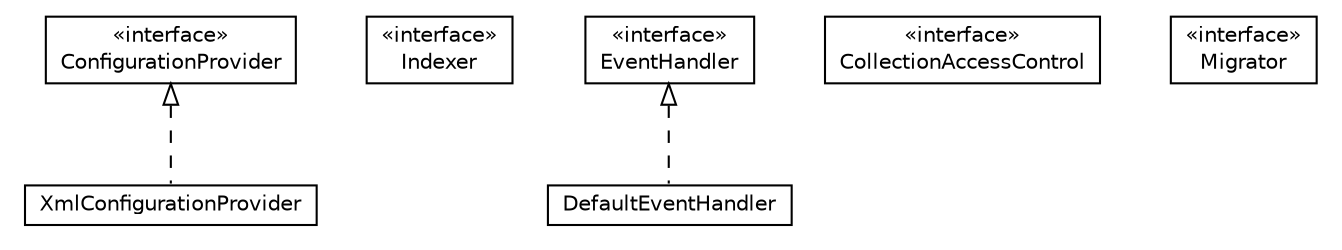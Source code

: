 #!/usr/local/bin/dot
#
# Class diagram 
# Generated by UMLGraph version R5_6-24-gf6e263 (http://www.umlgraph.org/)
#

digraph G {
	edge [fontname="Helvetica",fontsize=10,labelfontname="Helvetica",labelfontsize=10];
	node [fontname="Helvetica",fontsize=10,shape=plaintext];
	nodesep=0.25;
	ranksep=0.5;
	// net.trajano.doxdb.ext.XmlConfigurationProvider
	c259 [label=<<table title="net.trajano.doxdb.ext.XmlConfigurationProvider" border="0" cellborder="1" cellspacing="0" cellpadding="2" port="p" href="./XmlConfigurationProvider.html">
		<tr><td><table border="0" cellspacing="0" cellpadding="1">
<tr><td align="center" balign="center"> XmlConfigurationProvider </td></tr>
		</table></td></tr>
		</table>>, URL="./XmlConfigurationProvider.html", fontname="Helvetica", fontcolor="black", fontsize=10.0];
	// net.trajano.doxdb.ext.Indexer
	c260 [label=<<table title="net.trajano.doxdb.ext.Indexer" border="0" cellborder="1" cellspacing="0" cellpadding="2" port="p" href="./Indexer.html">
		<tr><td><table border="0" cellspacing="0" cellpadding="1">
<tr><td align="center" balign="center"> &#171;interface&#187; </td></tr>
<tr><td align="center" balign="center"> Indexer </td></tr>
		</table></td></tr>
		</table>>, URL="./Indexer.html", fontname="Helvetica", fontcolor="black", fontsize=10.0];
	// net.trajano.doxdb.ext.DefaultEventHandler
	c261 [label=<<table title="net.trajano.doxdb.ext.DefaultEventHandler" border="0" cellborder="1" cellspacing="0" cellpadding="2" port="p" href="./DefaultEventHandler.html">
		<tr><td><table border="0" cellspacing="0" cellpadding="1">
<tr><td align="center" balign="center"> DefaultEventHandler </td></tr>
		</table></td></tr>
		</table>>, URL="./DefaultEventHandler.html", fontname="Helvetica", fontcolor="black", fontsize=10.0];
	// net.trajano.doxdb.ext.EventHandler
	c262 [label=<<table title="net.trajano.doxdb.ext.EventHandler" border="0" cellborder="1" cellspacing="0" cellpadding="2" port="p" href="./EventHandler.html">
		<tr><td><table border="0" cellspacing="0" cellpadding="1">
<tr><td align="center" balign="center"> &#171;interface&#187; </td></tr>
<tr><td align="center" balign="center"> EventHandler </td></tr>
		</table></td></tr>
		</table>>, URL="./EventHandler.html", fontname="Helvetica", fontcolor="black", fontsize=10.0];
	// net.trajano.doxdb.ext.CollectionAccessControl
	c263 [label=<<table title="net.trajano.doxdb.ext.CollectionAccessControl" border="0" cellborder="1" cellspacing="0" cellpadding="2" port="p" href="./CollectionAccessControl.html">
		<tr><td><table border="0" cellspacing="0" cellpadding="1">
<tr><td align="center" balign="center"> &#171;interface&#187; </td></tr>
<tr><td align="center" balign="center"> CollectionAccessControl </td></tr>
		</table></td></tr>
		</table>>, URL="./CollectionAccessControl.html", fontname="Helvetica", fontcolor="black", fontsize=10.0];
	// net.trajano.doxdb.ext.ConfigurationProvider
	c264 [label=<<table title="net.trajano.doxdb.ext.ConfigurationProvider" border="0" cellborder="1" cellspacing="0" cellpadding="2" port="p" href="./ConfigurationProvider.html">
		<tr><td><table border="0" cellspacing="0" cellpadding="1">
<tr><td align="center" balign="center"> &#171;interface&#187; </td></tr>
<tr><td align="center" balign="center"> ConfigurationProvider </td></tr>
		</table></td></tr>
		</table>>, URL="./ConfigurationProvider.html", fontname="Helvetica", fontcolor="black", fontsize=10.0];
	// net.trajano.doxdb.ext.Migrator
	c265 [label=<<table title="net.trajano.doxdb.ext.Migrator" border="0" cellborder="1" cellspacing="0" cellpadding="2" port="p" href="./Migrator.html">
		<tr><td><table border="0" cellspacing="0" cellpadding="1">
<tr><td align="center" balign="center"> &#171;interface&#187; </td></tr>
<tr><td align="center" balign="center"> Migrator </td></tr>
		</table></td></tr>
		</table>>, URL="./Migrator.html", fontname="Helvetica", fontcolor="black", fontsize=10.0];
	//net.trajano.doxdb.ext.XmlConfigurationProvider implements net.trajano.doxdb.ext.ConfigurationProvider
	c264:p -> c259:p [dir=back,arrowtail=empty,style=dashed];
	//net.trajano.doxdb.ext.DefaultEventHandler implements net.trajano.doxdb.ext.EventHandler
	c262:p -> c261:p [dir=back,arrowtail=empty,style=dashed];
}

